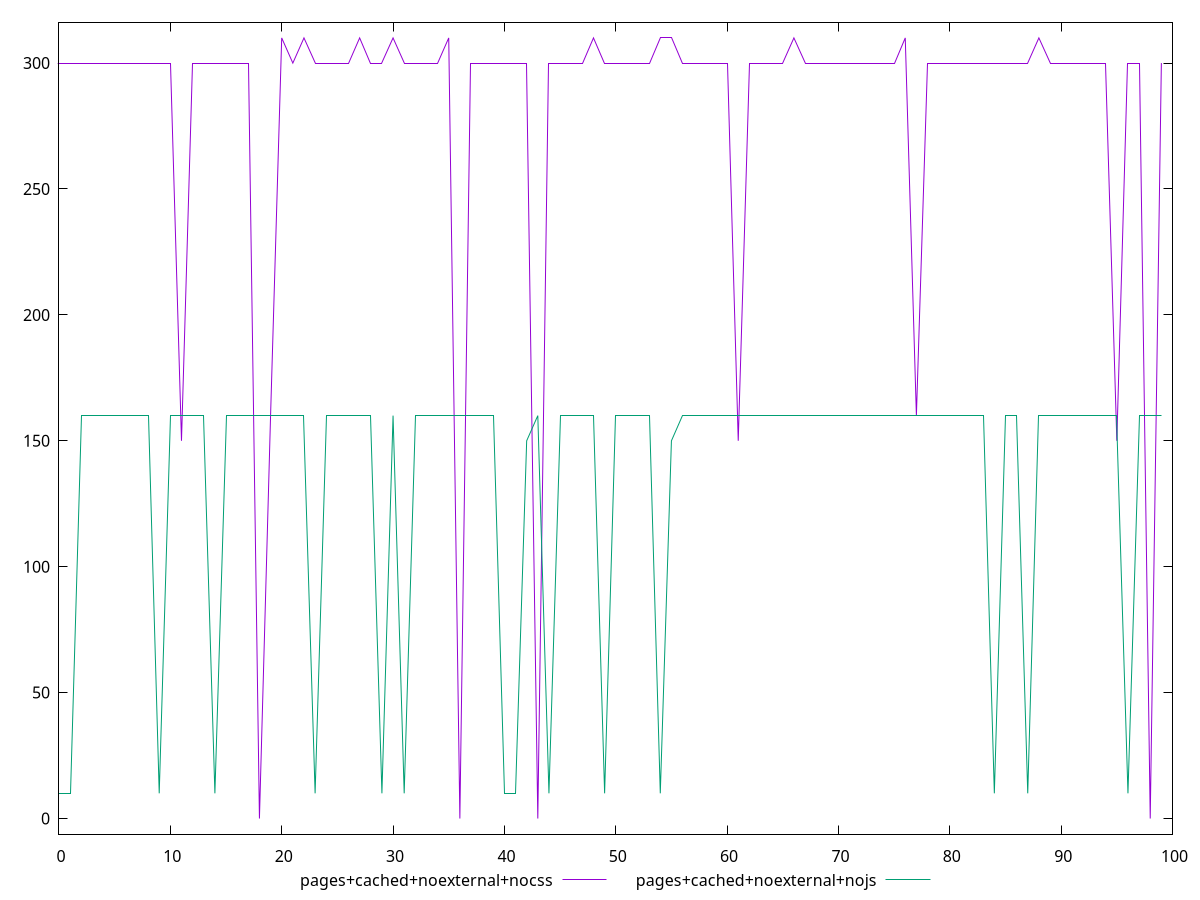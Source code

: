 reset
set terminal svg size 640, 500 enhanced background rgb 'white'
set output "report_00007_2020-12-11T15:55:29.892Z/uses-http2/comparison/line/9_vs_10.svg"

$pagesCachedNoexternalNocss <<EOF
0 300
1 300
2 300
3 300
4 300
5 300
6 300
7 300
8 300
9 300
10 300
11 150
12 300
13 300
14 300
15 300
16 300
17 300
18 0
19 160
20 310
21 300
22 310
23 300
24 300
25 300
26 300
27 310
28 300
29 300
30 310
31 300
32 300
33 300
34 300
35 310
36 0
37 300
38 300
39 300
40 300
41 300
42 300
43 0
44 300
45 300
46 300
47 300
48 310
49 300
50 300
51 300
52 300
53 300
54 310
55 310
56 300
57 300
58 300
59 300
60 300
61 150
62 300
63 300
64 300
65 300
66 310
67 300
68 300
69 300
70 300
71 300
72 300
73 300
74 300
75 300
76 310
77 160
78 300
79 300
80 300
81 300
82 300
83 300
84 300
85 300
86 300
87 300
88 310
89 300
90 300
91 300
92 300
93 300
94 300
95 150
96 300
97 300
98 0
99 300
EOF

$pagesCachedNoexternalNojs <<EOF
0 10
1 10
2 160
3 160
4 160
5 160
6 160
7 160
8 160
9 10
10 160
11 160
12 160
13 160
14 10
15 160
16 160
17 160
18 160
19 160
20 160
21 160
22 160
23 10
24 160
25 160
26 160
27 160
28 160
29 10
30 160
31 10
32 160
33 160
34 160
35 160
36 160
37 160
38 160
39 160
40 10
41 10
42 150
43 160
44 10
45 160
46 160
47 160
48 160
49 10
50 160
51 160
52 160
53 160
54 10
55 150
56 160
57 160
58 160
59 160
60 160
61 160
62 160
63 160
64 160
65 160
66 160
67 160
68 160
69 160
70 160
71 160
72 160
73 160
74 160
75 160
76 160
77 160
78 160
79 160
80 160
81 160
82 160
83 160
84 10
85 160
86 160
87 10
88 160
89 160
90 160
91 160
92 160
93 160
94 160
95 160
96 10
97 160
98 160
99 160
EOF

set key outside below
set yrange [-6.2:316.2]

plot \
  $pagesCachedNoexternalNocss title "pages+cached+noexternal+nocss" with line, \
  $pagesCachedNoexternalNojs title "pages+cached+noexternal+nojs" with line, \


reset